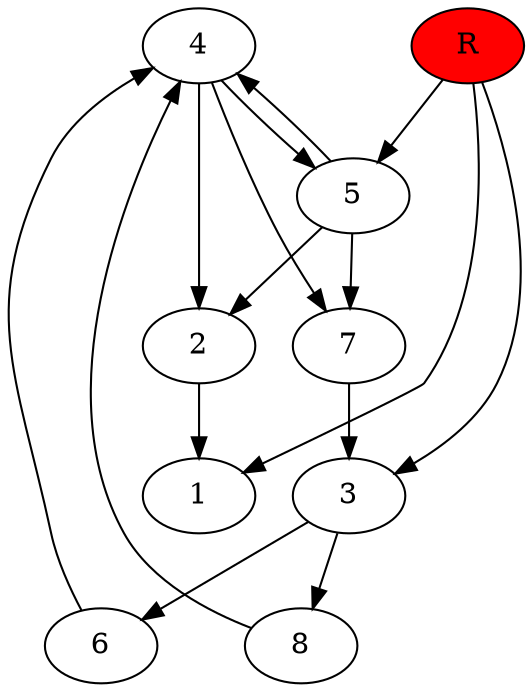 digraph prb39474 {
	1
	2
	3
	4
	5
	6
	7
	8
	R [fillcolor="#ff0000" style=filled]
	2 -> 1
	3 -> 6
	3 -> 8
	4 -> 2
	4 -> 5
	4 -> 7
	5 -> 2
	5 -> 4
	5 -> 7
	6 -> 4
	7 -> 3
	8 -> 4
	R -> 1
	R -> 3
	R -> 5
}
